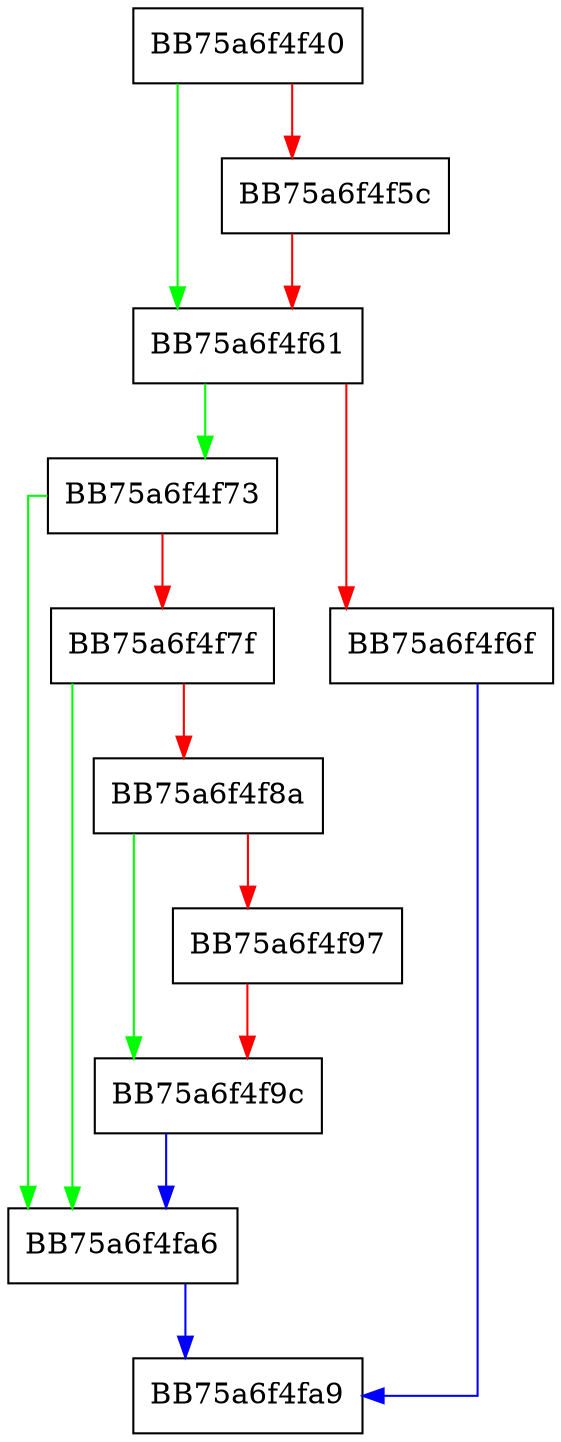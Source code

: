 digraph SetupTimeoutHelper {
  node [shape="box"];
  graph [splines=ortho];
  BB75a6f4f40 -> BB75a6f4f61 [color="green"];
  BB75a6f4f40 -> BB75a6f4f5c [color="red"];
  BB75a6f4f5c -> BB75a6f4f61 [color="red"];
  BB75a6f4f61 -> BB75a6f4f73 [color="green"];
  BB75a6f4f61 -> BB75a6f4f6f [color="red"];
  BB75a6f4f6f -> BB75a6f4fa9 [color="blue"];
  BB75a6f4f73 -> BB75a6f4fa6 [color="green"];
  BB75a6f4f73 -> BB75a6f4f7f [color="red"];
  BB75a6f4f7f -> BB75a6f4fa6 [color="green"];
  BB75a6f4f7f -> BB75a6f4f8a [color="red"];
  BB75a6f4f8a -> BB75a6f4f9c [color="green"];
  BB75a6f4f8a -> BB75a6f4f97 [color="red"];
  BB75a6f4f97 -> BB75a6f4f9c [color="red"];
  BB75a6f4f9c -> BB75a6f4fa6 [color="blue"];
  BB75a6f4fa6 -> BB75a6f4fa9 [color="blue"];
}